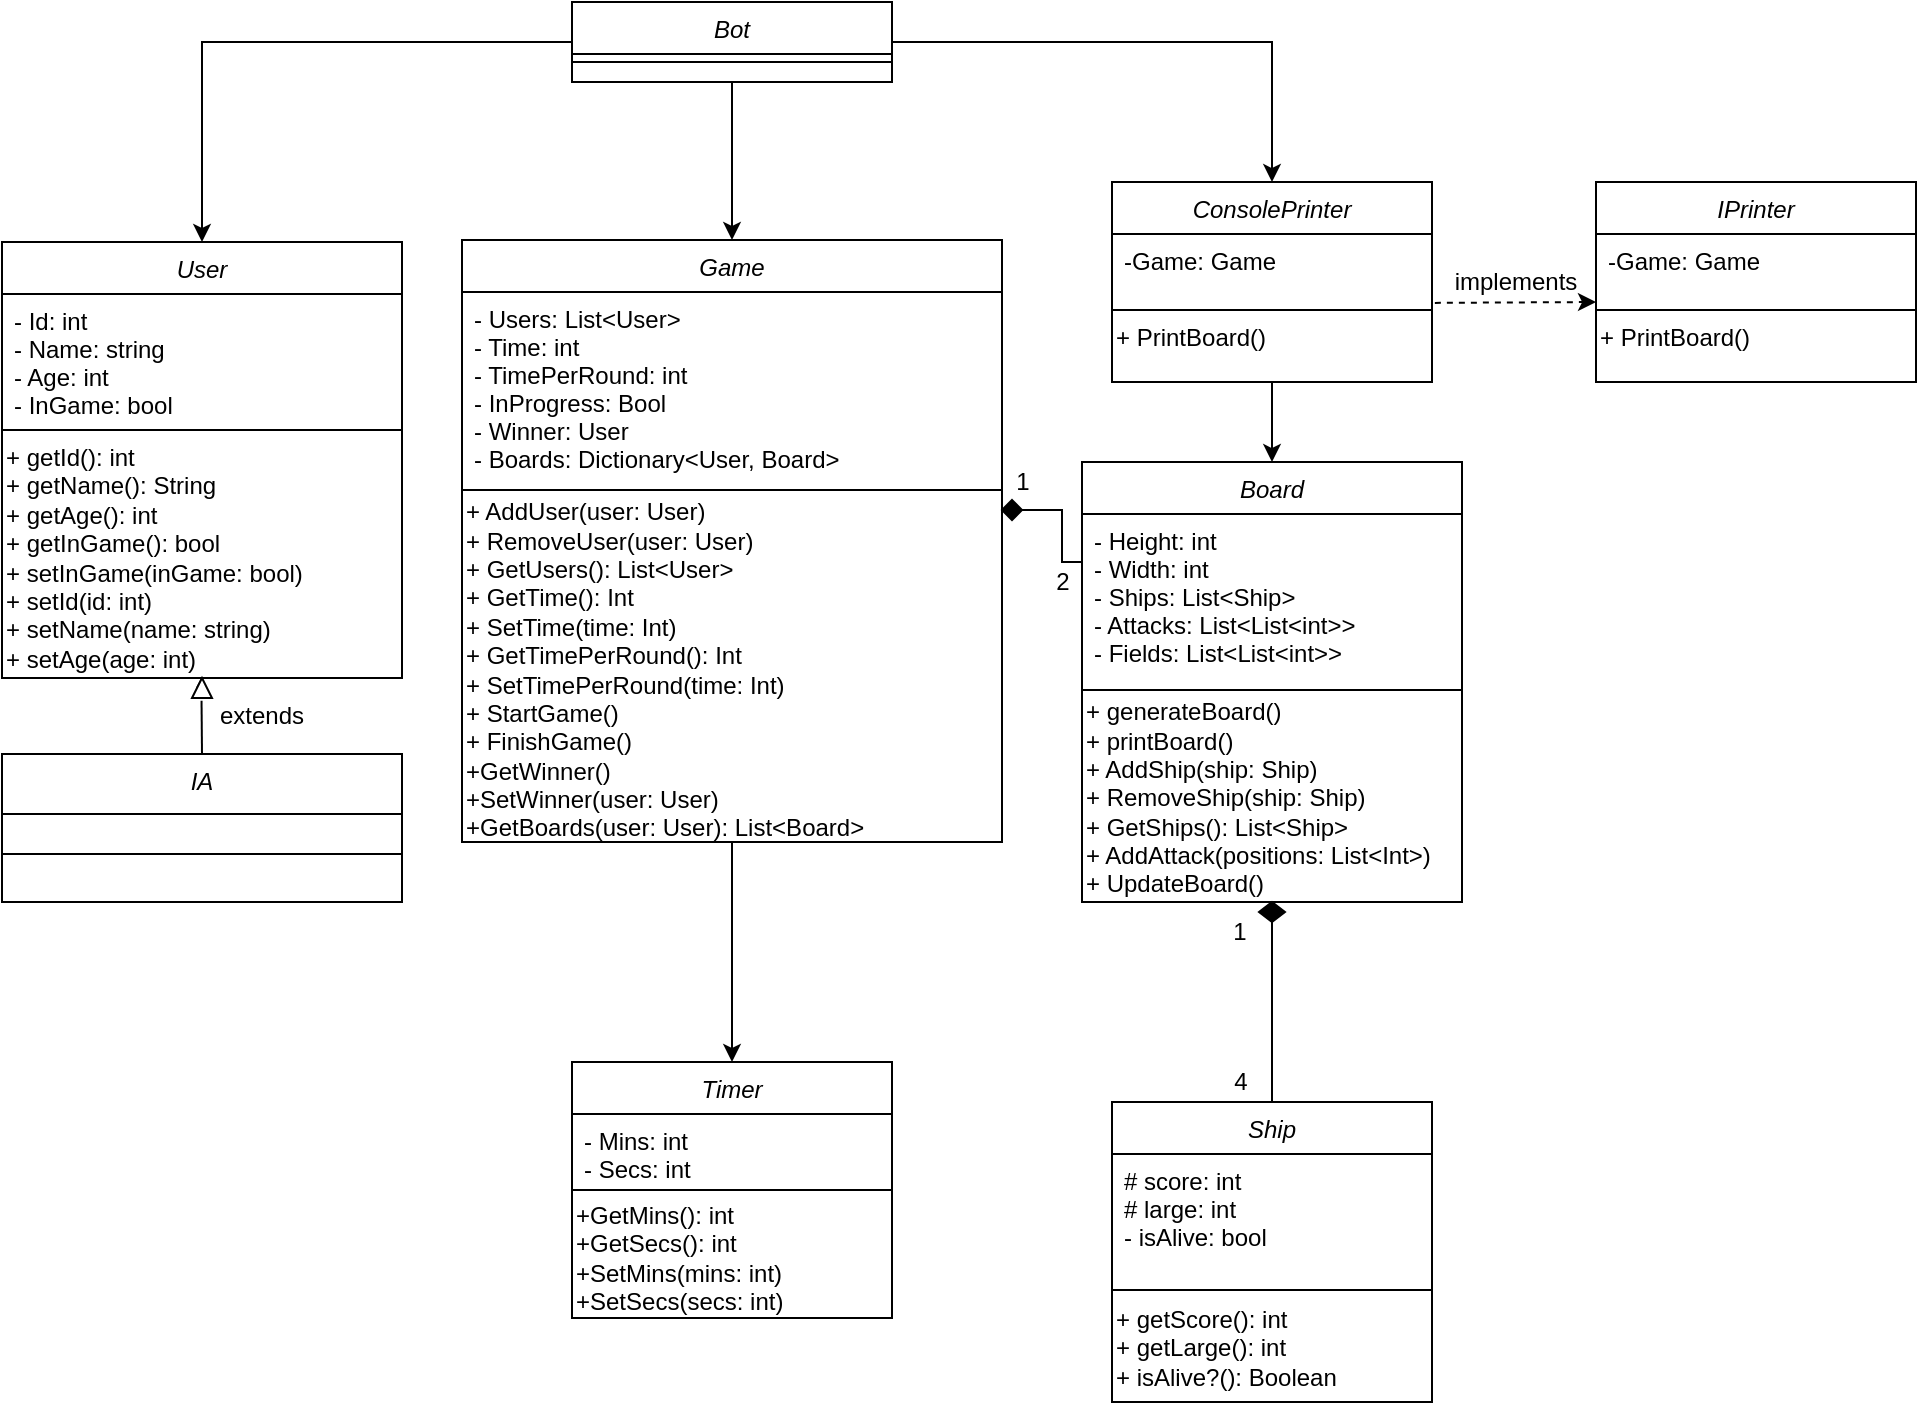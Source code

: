 <mxfile version="18.1.3" type="device"><diagram id="C5RBs43oDa-KdzZeNtuy" name="Page-1"><mxGraphModel dx="2067" dy="631" grid="1" gridSize="10" guides="1" tooltips="1" connect="1" arrows="1" fold="1" page="1" pageScale="1" pageWidth="827" pageHeight="1169" math="0" shadow="0"><root><mxCell id="WIyWlLk6GJQsqaUBKTNV-0"/><mxCell id="WIyWlLk6GJQsqaUBKTNV-1" parent="WIyWlLk6GJQsqaUBKTNV-0"/><mxCell id="zkfFHV4jXpPFQw0GAbJ--0" value="Ship" style="swimlane;fontStyle=2;align=center;verticalAlign=top;childLayout=stackLayout;horizontal=1;startSize=26;horizontalStack=0;resizeParent=1;resizeLast=0;collapsible=1;marginBottom=0;rounded=0;shadow=0;strokeWidth=1;" parent="WIyWlLk6GJQsqaUBKTNV-1" vertex="1"><mxGeometry x="95" y="784" width="160" height="150" as="geometry"><mxRectangle x="230" y="140" width="160" height="26" as="alternateBounds"/></mxGeometry></mxCell><mxCell id="zkfFHV4jXpPFQw0GAbJ--3" value="# score: int&#10;# large: int&#10;- isAlive: bool" style="text;align=left;verticalAlign=top;spacingLeft=4;spacingRight=4;overflow=hidden;rotatable=0;points=[[0,0.5],[1,0.5]];portConstraint=eastwest;rounded=0;shadow=0;html=0;" parent="zkfFHV4jXpPFQw0GAbJ--0" vertex="1"><mxGeometry y="26" width="160" height="64" as="geometry"/></mxCell><mxCell id="zkfFHV4jXpPFQw0GAbJ--4" value="" style="line;html=1;strokeWidth=1;align=left;verticalAlign=middle;spacingTop=-1;spacingLeft=3;spacingRight=3;rotatable=0;labelPosition=right;points=[];portConstraint=eastwest;" parent="zkfFHV4jXpPFQw0GAbJ--0" vertex="1"><mxGeometry y="90" width="160" height="8" as="geometry"/></mxCell><mxCell id="Oa3BnOsL49yQoCvlADtk-10" value="+ getScore(): int&lt;br&gt;+ getLarge(): int&lt;br&gt;+ isAlive?(): Boolean" style="text;html=1;align=left;verticalAlign=middle;resizable=0;points=[];autosize=1;strokeColor=none;fillColor=none;" parent="zkfFHV4jXpPFQw0GAbJ--0" vertex="1"><mxGeometry y="98" width="160" height="50" as="geometry"/></mxCell><mxCell id="Oa3BnOsL49yQoCvlADtk-0" value="User" style="swimlane;fontStyle=2;align=center;verticalAlign=top;childLayout=stackLayout;horizontal=1;startSize=26;horizontalStack=0;resizeParent=1;resizeLast=0;collapsible=1;marginBottom=0;rounded=0;shadow=0;strokeWidth=1;" parent="WIyWlLk6GJQsqaUBKTNV-1" vertex="1"><mxGeometry x="-460" y="354" width="200" height="218" as="geometry"><mxRectangle x="230" y="140" width="160" height="26" as="alternateBounds"/></mxGeometry></mxCell><mxCell id="Oa3BnOsL49yQoCvlADtk-1" value="- Id: int&#10;- Name: string&#10;- Age: int&#10;- InGame: bool" style="text;align=left;verticalAlign=top;spacingLeft=4;spacingRight=4;overflow=hidden;rotatable=0;points=[[0,0.5],[1,0.5]];portConstraint=eastwest;rounded=0;shadow=0;html=0;" parent="Oa3BnOsL49yQoCvlADtk-0" vertex="1"><mxGeometry y="26" width="200" height="64" as="geometry"/></mxCell><mxCell id="Oa3BnOsL49yQoCvlADtk-2" value="" style="line;html=1;strokeWidth=1;align=left;verticalAlign=middle;spacingTop=-1;spacingLeft=3;spacingRight=3;rotatable=0;labelPosition=right;points=[];portConstraint=eastwest;" parent="Oa3BnOsL49yQoCvlADtk-0" vertex="1"><mxGeometry y="90" width="200" height="8" as="geometry"/></mxCell><mxCell id="Oa3BnOsL49yQoCvlADtk-8" value="+ getId(): int&lt;br&gt;+ getName(): String&lt;br&gt;+ getAge(): int&lt;br&gt;+ getInGame(): bool&lt;br&gt;+ setInGame(inGame: bool)&lt;br&gt;+ setId(id: int)&lt;br&gt;+ setName(name: string)&lt;br&gt;+ setAge(age: int)" style="text;html=1;align=left;verticalAlign=middle;resizable=0;points=[];autosize=1;strokeColor=none;fillColor=none;" parent="Oa3BnOsL49yQoCvlADtk-0" vertex="1"><mxGeometry y="98" width="200" height="120" as="geometry"/></mxCell><mxCell id="Oa3BnOsL49yQoCvlADtk-11" value="Board" style="swimlane;fontStyle=2;align=center;verticalAlign=top;childLayout=stackLayout;horizontal=1;startSize=26;horizontalStack=0;resizeParent=1;resizeLast=0;collapsible=1;marginBottom=0;rounded=0;shadow=0;strokeWidth=1;" parent="WIyWlLk6GJQsqaUBKTNV-1" vertex="1"><mxGeometry x="80" y="464" width="190" height="220" as="geometry"><mxRectangle x="230" y="140" width="160" height="26" as="alternateBounds"/></mxGeometry></mxCell><mxCell id="Oa3BnOsL49yQoCvlADtk-12" value="- Height: int&#10;- Width: int&#10;- Ships: List&lt;Ship&gt;&#10;- Attacks: List&lt;List&lt;int&gt;&gt;&#10;- Fields: List&lt;List&lt;int&gt;&gt;" style="text;align=left;verticalAlign=top;spacingLeft=4;spacingRight=4;overflow=hidden;rotatable=0;points=[[0,0.5],[1,0.5]];portConstraint=eastwest;rounded=0;shadow=0;html=0;" parent="Oa3BnOsL49yQoCvlADtk-11" vertex="1"><mxGeometry y="26" width="190" height="84" as="geometry"/></mxCell><mxCell id="Oa3BnOsL49yQoCvlADtk-13" value="" style="line;html=1;strokeWidth=1;align=left;verticalAlign=middle;spacingTop=-1;spacingLeft=3;spacingRight=3;rotatable=0;labelPosition=right;points=[];portConstraint=eastwest;" parent="Oa3BnOsL49yQoCvlADtk-11" vertex="1"><mxGeometry y="110" width="190" height="8" as="geometry"/></mxCell><mxCell id="Oa3BnOsL49yQoCvlADtk-14" value="+ generateBoard()&lt;br&gt;+ printBoard()&lt;br&gt;+ AddShip(ship: Ship)&lt;br&gt;+ RemoveShip(ship: Ship)&lt;br&gt;+ GetShips(): List&amp;lt;Ship&amp;gt;&lt;br&gt;+ AddAttack(positions: List&amp;lt;Int&amp;gt;)&lt;br&gt;+ UpdateBoard()" style="text;html=1;align=left;verticalAlign=middle;resizable=0;points=[];autosize=1;strokeColor=none;fillColor=none;" parent="Oa3BnOsL49yQoCvlADtk-11" vertex="1"><mxGeometry y="118" width="190" height="100" as="geometry"/></mxCell><mxCell id="Oa3BnOsL49yQoCvlADtk-26" style="edgeStyle=orthogonalEdgeStyle;rounded=0;orthogonalLoop=1;jettySize=auto;html=1;entryX=0.5;entryY=0;entryDx=0;entryDy=0;" parent="WIyWlLk6GJQsqaUBKTNV-1" source="Oa3BnOsL49yQoCvlADtk-15" target="Oa3BnOsL49yQoCvlADtk-0" edge="1"><mxGeometry relative="1" as="geometry"/></mxCell><mxCell id="Oa3BnOsL49yQoCvlADtk-27" style="edgeStyle=orthogonalEdgeStyle;rounded=0;orthogonalLoop=1;jettySize=auto;html=1;entryX=0.5;entryY=0;entryDx=0;entryDy=0;" parent="WIyWlLk6GJQsqaUBKTNV-1" source="Oa3BnOsL49yQoCvlADtk-15" target="Oa3BnOsL49yQoCvlADtk-20" edge="1"><mxGeometry relative="1" as="geometry"/></mxCell><mxCell id="Oa3BnOsL49yQoCvlADtk-32" style="edgeStyle=orthogonalEdgeStyle;rounded=0;orthogonalLoop=1;jettySize=auto;html=1;entryX=0.5;entryY=0;entryDx=0;entryDy=0;" parent="WIyWlLk6GJQsqaUBKTNV-1" source="Oa3BnOsL49yQoCvlADtk-15" target="Oa3BnOsL49yQoCvlADtk-28" edge="1"><mxGeometry relative="1" as="geometry"/></mxCell><mxCell id="Oa3BnOsL49yQoCvlADtk-15" value="Bot" style="swimlane;fontStyle=2;align=center;verticalAlign=top;childLayout=stackLayout;horizontal=1;startSize=26;horizontalStack=0;resizeParent=1;resizeLast=0;collapsible=1;marginBottom=0;rounded=0;shadow=0;strokeWidth=1;" parent="WIyWlLk6GJQsqaUBKTNV-1" vertex="1"><mxGeometry x="-175" y="234" width="160" height="40" as="geometry"><mxRectangle x="230" y="140" width="160" height="26" as="alternateBounds"/></mxGeometry></mxCell><mxCell id="Oa3BnOsL49yQoCvlADtk-17" value="" style="line;html=1;strokeWidth=1;align=left;verticalAlign=middle;spacingTop=-1;spacingLeft=3;spacingRight=3;rotatable=0;labelPosition=right;points=[];portConstraint=eastwest;" parent="Oa3BnOsL49yQoCvlADtk-15" vertex="1"><mxGeometry y="26" width="160" height="8" as="geometry"/></mxCell><mxCell id="Oa3BnOsL49yQoCvlADtk-20" value="Game" style="swimlane;fontStyle=2;align=center;verticalAlign=top;childLayout=stackLayout;horizontal=1;startSize=26;horizontalStack=0;resizeParent=1;resizeLast=0;collapsible=1;marginBottom=0;rounded=0;shadow=0;strokeWidth=1;" parent="WIyWlLk6GJQsqaUBKTNV-1" vertex="1"><mxGeometry x="-230" y="353" width="270" height="301" as="geometry"><mxRectangle x="230" y="140" width="160" height="26" as="alternateBounds"/></mxGeometry></mxCell><mxCell id="Oa3BnOsL49yQoCvlADtk-21" value="- Users: List&lt;User&gt;&#10;- Time: int&#10;- TimePerRound: int&#10;- InProgress: Bool&#10;- Winner: User&#10;- Boards: Dictionary&lt;User, Board&gt;&#10;" style="text;align=left;verticalAlign=top;spacingLeft=4;spacingRight=4;overflow=hidden;rotatable=0;points=[[0,0.5],[1,0.5]];portConstraint=eastwest;rounded=0;shadow=0;html=0;" parent="Oa3BnOsL49yQoCvlADtk-20" vertex="1"><mxGeometry y="26" width="270" height="94" as="geometry"/></mxCell><mxCell id="Oa3BnOsL49yQoCvlADtk-22" value="" style="line;html=1;strokeWidth=1;align=left;verticalAlign=middle;spacingTop=-1;spacingLeft=3;spacingRight=3;rotatable=0;labelPosition=right;points=[];portConstraint=eastwest;" parent="Oa3BnOsL49yQoCvlADtk-20" vertex="1"><mxGeometry y="120" width="270" height="10" as="geometry"/></mxCell><mxCell id="Oa3BnOsL49yQoCvlADtk-23" value="+ AddUser(user: User)&lt;br&gt;+ RemoveUser(user: User)&lt;br&gt;+ GetUsers(): List&amp;lt;User&amp;gt;&lt;br&gt;+ GetTime(): Int&lt;br&gt;+ SetTime(time: Int)&lt;br&gt;+ GetTimePerRound(): Int&lt;br&gt;+ SetTimePerRound(time: Int)&lt;br&gt;+ StartGame()&lt;br&gt;+ FinishGame()&lt;br&gt;+GetWinner()&lt;br&gt;+SetWinner(user: User)&lt;br&gt;+GetBoards(user: User): List&amp;lt;Board&amp;gt;" style="text;html=1;align=left;verticalAlign=middle;resizable=0;points=[];autosize=1;strokeColor=none;fillColor=none;" parent="Oa3BnOsL49yQoCvlADtk-20" vertex="1"><mxGeometry y="130" width="270" height="170" as="geometry"/></mxCell><mxCell id="Oa3BnOsL49yQoCvlADtk-28" value="ConsolePrinter" style="swimlane;fontStyle=2;align=center;verticalAlign=top;childLayout=stackLayout;horizontal=1;startSize=26;horizontalStack=0;resizeParent=1;resizeLast=0;collapsible=1;marginBottom=0;rounded=0;shadow=0;strokeWidth=1;" parent="WIyWlLk6GJQsqaUBKTNV-1" vertex="1"><mxGeometry x="95" y="324" width="160" height="100" as="geometry"><mxRectangle x="230" y="140" width="160" height="26" as="alternateBounds"/></mxGeometry></mxCell><mxCell id="Oa3BnOsL49yQoCvlADtk-29" value="-Game: Game" style="text;align=left;verticalAlign=top;spacingLeft=4;spacingRight=4;overflow=hidden;rotatable=0;points=[[0,0.5],[1,0.5]];portConstraint=eastwest;rounded=0;shadow=0;html=0;" parent="Oa3BnOsL49yQoCvlADtk-28" vertex="1"><mxGeometry y="26" width="160" height="34" as="geometry"/></mxCell><mxCell id="Oa3BnOsL49yQoCvlADtk-30" value="" style="line;html=1;strokeWidth=1;align=left;verticalAlign=middle;spacingTop=-1;spacingLeft=3;spacingRight=3;rotatable=0;labelPosition=right;points=[];portConstraint=eastwest;" parent="Oa3BnOsL49yQoCvlADtk-28" vertex="1"><mxGeometry y="60" width="160" height="8" as="geometry"/></mxCell><mxCell id="Oa3BnOsL49yQoCvlADtk-31" value="+ PrintBoard()" style="text;html=1;align=left;verticalAlign=middle;resizable=0;points=[];autosize=1;strokeColor=none;fillColor=none;" parent="Oa3BnOsL49yQoCvlADtk-28" vertex="1"><mxGeometry y="68" width="160" height="20" as="geometry"/></mxCell><mxCell id="Oa3BnOsL49yQoCvlADtk-37" style="edgeStyle=orthogonalEdgeStyle;rounded=0;orthogonalLoop=1;jettySize=auto;html=1;entryX=0.5;entryY=0;entryDx=0;entryDy=0;exitX=0.5;exitY=1;exitDx=0;exitDy=0;" parent="WIyWlLk6GJQsqaUBKTNV-1" source="Oa3BnOsL49yQoCvlADtk-28" target="Oa3BnOsL49yQoCvlADtk-11" edge="1"><mxGeometry relative="1" as="geometry"><mxPoint x="140" y="434" as="sourcePoint"/></mxGeometry></mxCell><mxCell id="bSqjZZMT7xmnevvYRMz8-1" value="" style="rhombus;whiteSpace=wrap;html=1;fillColor=#000000;" parent="WIyWlLk6GJQsqaUBKTNV-1" vertex="1"><mxGeometry x="40" y="483" width="10" height="10" as="geometry"/></mxCell><mxCell id="bSqjZZMT7xmnevvYRMz8-3" value="1" style="text;html=1;align=center;verticalAlign=middle;resizable=0;points=[];autosize=1;strokeColor=none;fillColor=none;" parent="WIyWlLk6GJQsqaUBKTNV-1" vertex="1"><mxGeometry x="40" y="464" width="20" height="20" as="geometry"/></mxCell><mxCell id="bSqjZZMT7xmnevvYRMz8-4" value="2" style="text;html=1;align=center;verticalAlign=middle;resizable=0;points=[];autosize=1;strokeColor=none;fillColor=none;" parent="WIyWlLk6GJQsqaUBKTNV-1" vertex="1"><mxGeometry x="60" y="514" width="20" height="20" as="geometry"/></mxCell><mxCell id="9Ivj33_XYbk1Kyzs23di-0" value="" style="endArrow=none;html=1;rounded=0;entryX=1;entryY=0.5;entryDx=0;entryDy=0;" parent="WIyWlLk6GJQsqaUBKTNV-1" target="bSqjZZMT7xmnevvYRMz8-1" edge="1"><mxGeometry width="50" height="50" relative="1" as="geometry"><mxPoint x="80" y="514" as="sourcePoint"/><mxPoint x="-10" y="494" as="targetPoint"/><Array as="points"><mxPoint x="70" y="514"/><mxPoint x="70" y="488"/></Array></mxGeometry></mxCell><mxCell id="9Ivj33_XYbk1Kyzs23di-4" value="IPrinter" style="swimlane;fontStyle=2;align=center;verticalAlign=top;childLayout=stackLayout;horizontal=1;startSize=26;horizontalStack=0;resizeParent=1;resizeLast=0;collapsible=1;marginBottom=0;rounded=0;shadow=0;strokeWidth=1;" parent="WIyWlLk6GJQsqaUBKTNV-1" vertex="1"><mxGeometry x="337" y="324" width="160" height="100" as="geometry"><mxRectangle x="230" y="140" width="160" height="26" as="alternateBounds"/></mxGeometry></mxCell><mxCell id="9Ivj33_XYbk1Kyzs23di-5" value="-Game: Game" style="text;align=left;verticalAlign=top;spacingLeft=4;spacingRight=4;overflow=hidden;rotatable=0;points=[[0,0.5],[1,0.5]];portConstraint=eastwest;rounded=0;shadow=0;html=0;" parent="9Ivj33_XYbk1Kyzs23di-4" vertex="1"><mxGeometry y="26" width="160" height="34" as="geometry"/></mxCell><mxCell id="9Ivj33_XYbk1Kyzs23di-6" value="" style="line;html=1;strokeWidth=1;align=left;verticalAlign=middle;spacingTop=-1;spacingLeft=3;spacingRight=3;rotatable=0;labelPosition=right;points=[];portConstraint=eastwest;" parent="9Ivj33_XYbk1Kyzs23di-4" vertex="1"><mxGeometry y="60" width="160" height="8" as="geometry"/></mxCell><mxCell id="9Ivj33_XYbk1Kyzs23di-7" value="+ PrintBoard()" style="text;html=1;align=left;verticalAlign=middle;resizable=0;points=[];autosize=1;strokeColor=none;fillColor=none;" parent="9Ivj33_XYbk1Kyzs23di-4" vertex="1"><mxGeometry y="68" width="160" height="20" as="geometry"/></mxCell><mxCell id="9Ivj33_XYbk1Kyzs23di-9" value="implements" style="text;html=1;strokeColor=none;fillColor=none;align=center;verticalAlign=middle;whiteSpace=wrap;rounded=0;" parent="WIyWlLk6GJQsqaUBKTNV-1" vertex="1"><mxGeometry x="267" y="359" width="60" height="30" as="geometry"/></mxCell><mxCell id="9Ivj33_XYbk1Kyzs23di-12" value="" style="endArrow=none;html=1;rounded=0;exitX=0.5;exitY=0;exitDx=0;exitDy=0;entryX=0.5;entryY=1;entryDx=0;entryDy=0;startArrow=none;" parent="WIyWlLk6GJQsqaUBKTNV-1" source="9qXfuCh5ihIQ6grGx1w4-24" target="Oa3BnOsL49yQoCvlADtk-11" edge="1"><mxGeometry width="50" height="50" relative="1" as="geometry"><mxPoint x="-103" y="804" as="sourcePoint"/><mxPoint x="67" y="674" as="targetPoint"/><Array as="points"/></mxGeometry></mxCell><mxCell id="9Ivj33_XYbk1Kyzs23di-13" value="1" style="text;html=1;strokeColor=none;fillColor=none;align=center;verticalAlign=middle;whiteSpace=wrap;rounded=0;" parent="WIyWlLk6GJQsqaUBKTNV-1" vertex="1"><mxGeometry x="128.5" y="684" width="60" height="30" as="geometry"/></mxCell><mxCell id="9Ivj33_XYbk1Kyzs23di-14" value="4" style="text;html=1;align=center;verticalAlign=middle;resizable=0;points=[];autosize=1;strokeColor=none;fillColor=none;" parent="WIyWlLk6GJQsqaUBKTNV-1" vertex="1"><mxGeometry x="148.5" y="764" width="20" height="20" as="geometry"/></mxCell><mxCell id="9qXfuCh5ihIQ6grGx1w4-3" value="" style="endArrow=classic;html=1;rounded=0;dashed=1;exitX=1.009;exitY=1.013;exitDx=0;exitDy=0;exitPerimeter=0;" edge="1" parent="WIyWlLk6GJQsqaUBKTNV-1" source="Oa3BnOsL49yQoCvlADtk-29"><mxGeometry relative="1" as="geometry"><mxPoint x="227" y="384" as="sourcePoint"/><mxPoint x="337" y="384" as="targetPoint"/></mxGeometry></mxCell><mxCell id="9qXfuCh5ihIQ6grGx1w4-7" value="Timer" style="swimlane;fontStyle=2;align=center;verticalAlign=top;childLayout=stackLayout;horizontal=1;startSize=26;horizontalStack=0;resizeParent=1;resizeLast=0;collapsible=1;marginBottom=0;rounded=0;shadow=0;strokeWidth=1;" vertex="1" parent="WIyWlLk6GJQsqaUBKTNV-1"><mxGeometry x="-175" y="764" width="160" height="128" as="geometry"><mxRectangle x="230" y="140" width="160" height="26" as="alternateBounds"/></mxGeometry></mxCell><mxCell id="9qXfuCh5ihIQ6grGx1w4-8" value="- Mins: int&#10;- Secs: int" style="text;align=left;verticalAlign=top;spacingLeft=4;spacingRight=4;overflow=hidden;rotatable=0;points=[[0,0.5],[1,0.5]];portConstraint=eastwest;rounded=0;shadow=0;html=0;" vertex="1" parent="9qXfuCh5ihIQ6grGx1w4-7"><mxGeometry y="26" width="160" height="34" as="geometry"/></mxCell><mxCell id="9qXfuCh5ihIQ6grGx1w4-9" value="" style="line;html=1;strokeWidth=1;align=left;verticalAlign=middle;spacingTop=-1;spacingLeft=3;spacingRight=3;rotatable=0;labelPosition=right;points=[];portConstraint=eastwest;" vertex="1" parent="9qXfuCh5ihIQ6grGx1w4-7"><mxGeometry y="60" width="160" height="8" as="geometry"/></mxCell><mxCell id="9qXfuCh5ihIQ6grGx1w4-10" value="+GetMins(): int&lt;br&gt;+GetSecs(): int&lt;br&gt;+SetMins(mins: int)&lt;br&gt;+SetSecs(secs: int)" style="text;html=1;align=left;verticalAlign=middle;resizable=0;points=[];autosize=1;strokeColor=none;fillColor=none;" vertex="1" parent="9qXfuCh5ihIQ6grGx1w4-7"><mxGeometry y="68" width="160" height="60" as="geometry"/></mxCell><mxCell id="9qXfuCh5ihIQ6grGx1w4-24" value="" style="rhombus;whiteSpace=wrap;html=1;fillColor=#000000;" vertex="1" parent="WIyWlLk6GJQsqaUBKTNV-1"><mxGeometry x="168.5" y="684" width="13" height="10" as="geometry"/></mxCell><mxCell id="9qXfuCh5ihIQ6grGx1w4-25" value="" style="endArrow=none;html=1;rounded=0;exitX=0.5;exitY=0;exitDx=0;exitDy=0;entryX=0.5;entryY=1;entryDx=0;entryDy=0;" edge="1" parent="WIyWlLk6GJQsqaUBKTNV-1" source="zkfFHV4jXpPFQw0GAbJ--0" target="9qXfuCh5ihIQ6grGx1w4-24"><mxGeometry width="50" height="50" relative="1" as="geometry"><mxPoint x="175" y="784" as="sourcePoint"/><mxPoint x="175" y="684" as="targetPoint"/><Array as="points"><mxPoint x="175" y="724"/></Array></mxGeometry></mxCell><mxCell id="9qXfuCh5ihIQ6grGx1w4-26" value="" style="endArrow=classic;html=1;rounded=0;exitX=0.5;exitY=1;exitDx=0;exitDy=0;" edge="1" parent="WIyWlLk6GJQsqaUBKTNV-1" source="Oa3BnOsL49yQoCvlADtk-20" target="9qXfuCh5ihIQ6grGx1w4-7"><mxGeometry width="50" height="50" relative="1" as="geometry"><mxPoint x="-33" y="804" as="sourcePoint"/><mxPoint x="17" y="754" as="targetPoint"/></mxGeometry></mxCell><mxCell id="9qXfuCh5ihIQ6grGx1w4-27" value="IA" style="swimlane;fontStyle=2;align=center;verticalAlign=top;childLayout=stackLayout;horizontal=1;startSize=30;horizontalStack=0;resizeParent=1;resizeLast=0;collapsible=1;marginBottom=0;rounded=0;shadow=0;strokeWidth=1;" vertex="1" parent="WIyWlLk6GJQsqaUBKTNV-1"><mxGeometry x="-460" y="610" width="200" height="74" as="geometry"><mxRectangle x="230" y="140" width="160" height="26" as="alternateBounds"/></mxGeometry></mxCell><mxCell id="9qXfuCh5ihIQ6grGx1w4-29" value="" style="line;html=1;strokeWidth=1;align=left;verticalAlign=middle;spacingTop=-1;spacingLeft=3;spacingRight=3;rotatable=0;labelPosition=right;points=[];portConstraint=eastwest;" vertex="1" parent="9qXfuCh5ihIQ6grGx1w4-27"><mxGeometry y="30" width="200" height="40" as="geometry"/></mxCell><mxCell id="9qXfuCh5ihIQ6grGx1w4-37" value="" style="endArrow=none;html=1;rounded=0;strokeColor=#000000;exitX=0.5;exitY=0;exitDx=0;exitDy=0;entryX=0.5;entryY=1.003;entryDx=0;entryDy=0;entryPerimeter=0;startArrow=none;" edge="1" parent="WIyWlLk6GJQsqaUBKTNV-1" source="9qXfuCh5ihIQ6grGx1w4-38" target="Oa3BnOsL49yQoCvlADtk-8"><mxGeometry width="50" height="50" relative="1" as="geometry"><mxPoint x="-360" y="580" as="sourcePoint"/><mxPoint x="-310" y="530" as="targetPoint"/></mxGeometry></mxCell><mxCell id="9qXfuCh5ihIQ6grGx1w4-38" value="" style="triangle;whiteSpace=wrap;html=1;rotation=-90;" vertex="1" parent="WIyWlLk6GJQsqaUBKTNV-1"><mxGeometry x="-365" y="572" width="10" height="10" as="geometry"/></mxCell><mxCell id="9qXfuCh5ihIQ6grGx1w4-40" value="" style="endArrow=none;html=1;rounded=0;strokeColor=#000000;exitX=0.5;exitY=0;exitDx=0;exitDy=0;entryX=-0.143;entryY=0.477;entryDx=0;entryDy=0;entryPerimeter=0;" edge="1" parent="WIyWlLk6GJQsqaUBKTNV-1" source="9qXfuCh5ihIQ6grGx1w4-27" target="9qXfuCh5ihIQ6grGx1w4-38"><mxGeometry width="50" height="50" relative="1" as="geometry"><mxPoint x="-380" y="600" as="sourcePoint"/><mxPoint x="-330" y="550" as="targetPoint"/></mxGeometry></mxCell><mxCell id="9qXfuCh5ihIQ6grGx1w4-41" value="extends" style="text;html=1;strokeColor=none;fillColor=none;align=center;verticalAlign=middle;whiteSpace=wrap;rounded=0;" vertex="1" parent="WIyWlLk6GJQsqaUBKTNV-1"><mxGeometry x="-340" y="582" width="20" height="18" as="geometry"/></mxCell></root></mxGraphModel></diagram></mxfile>